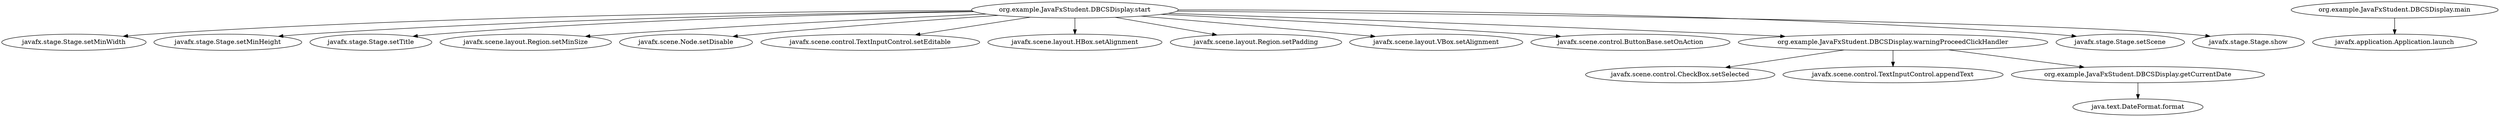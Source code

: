 strict digraph G {
  1 [ label="org.example.JavaFxStudent.DBCSDisplay.start" ];
  2 [ label="javafx.stage.Stage.setMinWidth" ];
  3 [ label="javafx.stage.Stage.setMinHeight" ];
  4 [ label="javafx.stage.Stage.setTitle" ];
  5 [ label="javafx.scene.layout.Region.setMinSize" ];
  6 [ label="javafx.scene.Node.setDisable" ];
  7 [ label="javafx.scene.control.TextInputControl.setEditable" ];
  8 [ label="javafx.scene.layout.HBox.setAlignment" ];
  9 [ label="javafx.scene.layout.Region.setPadding" ];
  10 [ label="javafx.scene.layout.VBox.setAlignment" ];
  11 [ label="javafx.scene.control.ButtonBase.setOnAction" ];
  12 [ label="org.example.JavaFxStudent.DBCSDisplay.warningProceedClickHandler" ];
  13 [ label="javafx.stage.Stage.setScene" ];
  14 [ label="javafx.stage.Stage.show" ];
  15 [ label="javafx.scene.control.CheckBox.setSelected" ];
  16 [ label="javafx.scene.control.TextInputControl.appendText" ];
  17 [ label="org.example.JavaFxStudent.DBCSDisplay.getCurrentDate" ];
  18 [ label="java.text.DateFormat.format" ];
  19 [ label="org.example.JavaFxStudent.DBCSDisplay.main" ];
  20 [ label="javafx.application.Application.launch" ];
  1 -> 2;
  1 -> 3;
  1 -> 4;
  1 -> 5;
  1 -> 6;
  1 -> 7;
  1 -> 8;
  1 -> 9;
  1 -> 10;
  1 -> 11;
  1 -> 12;
  1 -> 13;
  1 -> 14;
  12 -> 15;
  12 -> 16;
  12 -> 17;
  17 -> 18;
  19 -> 20;
}
